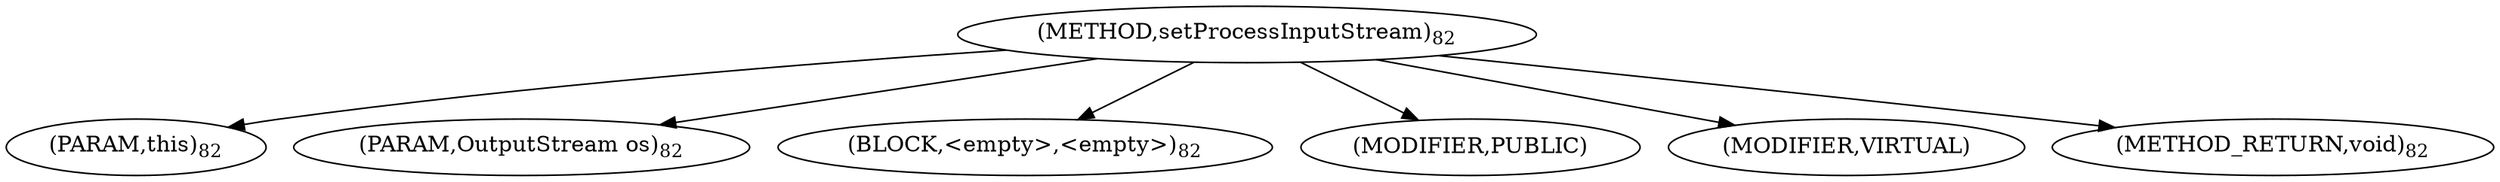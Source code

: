 digraph "setProcessInputStream" {  
"57" [label = <(METHOD,setProcessInputStream)<SUB>82</SUB>> ]
"58" [label = <(PARAM,this)<SUB>82</SUB>> ]
"59" [label = <(PARAM,OutputStream os)<SUB>82</SUB>> ]
"60" [label = <(BLOCK,&lt;empty&gt;,&lt;empty&gt;)<SUB>82</SUB>> ]
"61" [label = <(MODIFIER,PUBLIC)> ]
"62" [label = <(MODIFIER,VIRTUAL)> ]
"63" [label = <(METHOD_RETURN,void)<SUB>82</SUB>> ]
  "57" -> "58" 
  "57" -> "59" 
  "57" -> "60" 
  "57" -> "61" 
  "57" -> "62" 
  "57" -> "63" 
}
